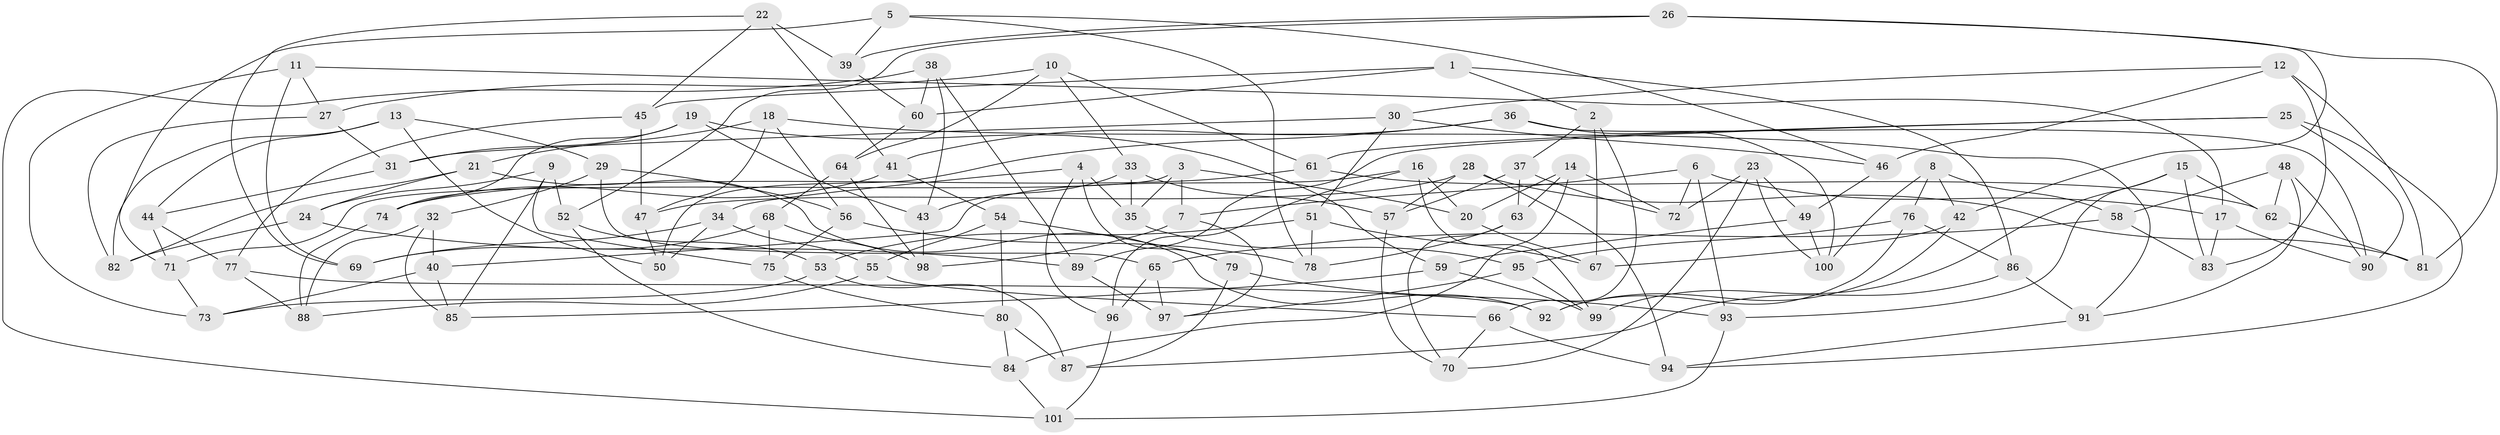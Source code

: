// Generated by graph-tools (version 1.1) at 2025/11/02/27/25 16:11:47]
// undirected, 101 vertices, 202 edges
graph export_dot {
graph [start="1"]
  node [color=gray90,style=filled];
  1;
  2;
  3;
  4;
  5;
  6;
  7;
  8;
  9;
  10;
  11;
  12;
  13;
  14;
  15;
  16;
  17;
  18;
  19;
  20;
  21;
  22;
  23;
  24;
  25;
  26;
  27;
  28;
  29;
  30;
  31;
  32;
  33;
  34;
  35;
  36;
  37;
  38;
  39;
  40;
  41;
  42;
  43;
  44;
  45;
  46;
  47;
  48;
  49;
  50;
  51;
  52;
  53;
  54;
  55;
  56;
  57;
  58;
  59;
  60;
  61;
  62;
  63;
  64;
  65;
  66;
  67;
  68;
  69;
  70;
  71;
  72;
  73;
  74;
  75;
  76;
  77;
  78;
  79;
  80;
  81;
  82;
  83;
  84;
  85;
  86;
  87;
  88;
  89;
  90;
  91;
  92;
  93;
  94;
  95;
  96;
  97;
  98;
  99;
  100;
  101;
  1 -- 2;
  1 -- 45;
  1 -- 60;
  1 -- 86;
  2 -- 66;
  2 -- 37;
  2 -- 67;
  3 -- 20;
  3 -- 71;
  3 -- 35;
  3 -- 7;
  4 -- 96;
  4 -- 79;
  4 -- 35;
  4 -- 34;
  5 -- 71;
  5 -- 39;
  5 -- 78;
  5 -- 46;
  6 -- 93;
  6 -- 7;
  6 -- 17;
  6 -- 72;
  7 -- 97;
  7 -- 98;
  8 -- 100;
  8 -- 58;
  8 -- 42;
  8 -- 76;
  9 -- 85;
  9 -- 75;
  9 -- 52;
  9 -- 24;
  10 -- 64;
  10 -- 33;
  10 -- 61;
  10 -- 27;
  11 -- 73;
  11 -- 69;
  11 -- 17;
  11 -- 27;
  12 -- 46;
  12 -- 83;
  12 -- 30;
  12 -- 81;
  13 -- 29;
  13 -- 82;
  13 -- 44;
  13 -- 50;
  14 -- 63;
  14 -- 20;
  14 -- 84;
  14 -- 72;
  15 -- 62;
  15 -- 93;
  15 -- 99;
  15 -- 83;
  16 -- 20;
  16 -- 99;
  16 -- 40;
  16 -- 96;
  17 -- 83;
  17 -- 90;
  18 -- 21;
  18 -- 47;
  18 -- 56;
  18 -- 91;
  19 -- 31;
  19 -- 59;
  19 -- 43;
  19 -- 74;
  20 -- 67;
  21 -- 24;
  21 -- 92;
  21 -- 82;
  22 -- 41;
  22 -- 69;
  22 -- 39;
  22 -- 45;
  23 -- 100;
  23 -- 49;
  23 -- 72;
  23 -- 70;
  24 -- 89;
  24 -- 82;
  25 -- 94;
  25 -- 61;
  25 -- 89;
  25 -- 90;
  26 -- 81;
  26 -- 39;
  26 -- 42;
  26 -- 52;
  27 -- 31;
  27 -- 82;
  28 -- 57;
  28 -- 81;
  28 -- 47;
  28 -- 94;
  29 -- 65;
  29 -- 32;
  29 -- 56;
  30 -- 46;
  30 -- 31;
  30 -- 51;
  31 -- 44;
  32 -- 40;
  32 -- 88;
  32 -- 85;
  33 -- 57;
  33 -- 35;
  33 -- 43;
  34 -- 55;
  34 -- 50;
  34 -- 69;
  35 -- 95;
  36 -- 100;
  36 -- 90;
  36 -- 41;
  36 -- 50;
  37 -- 57;
  37 -- 63;
  37 -- 72;
  38 -- 89;
  38 -- 43;
  38 -- 60;
  38 -- 101;
  39 -- 60;
  40 -- 73;
  40 -- 85;
  41 -- 74;
  41 -- 54;
  42 -- 92;
  42 -- 67;
  43 -- 98;
  44 -- 71;
  44 -- 77;
  45 -- 77;
  45 -- 47;
  46 -- 49;
  47 -- 50;
  48 -- 91;
  48 -- 62;
  48 -- 90;
  48 -- 58;
  49 -- 59;
  49 -- 100;
  51 -- 78;
  51 -- 67;
  51 -- 53;
  52 -- 53;
  52 -- 84;
  53 -- 87;
  53 -- 73;
  54 -- 55;
  54 -- 79;
  54 -- 80;
  55 -- 88;
  55 -- 66;
  56 -- 78;
  56 -- 75;
  57 -- 70;
  58 -- 83;
  58 -- 65;
  59 -- 99;
  59 -- 85;
  60 -- 64;
  61 -- 74;
  61 -- 62;
  62 -- 81;
  63 -- 70;
  63 -- 78;
  64 -- 98;
  64 -- 68;
  65 -- 97;
  65 -- 96;
  66 -- 94;
  66 -- 70;
  68 -- 75;
  68 -- 98;
  68 -- 69;
  71 -- 73;
  74 -- 88;
  75 -- 80;
  76 -- 92;
  76 -- 86;
  76 -- 95;
  77 -- 88;
  77 -- 92;
  79 -- 87;
  79 -- 93;
  80 -- 87;
  80 -- 84;
  84 -- 101;
  86 -- 91;
  86 -- 87;
  89 -- 97;
  91 -- 94;
  93 -- 101;
  95 -- 97;
  95 -- 99;
  96 -- 101;
}
